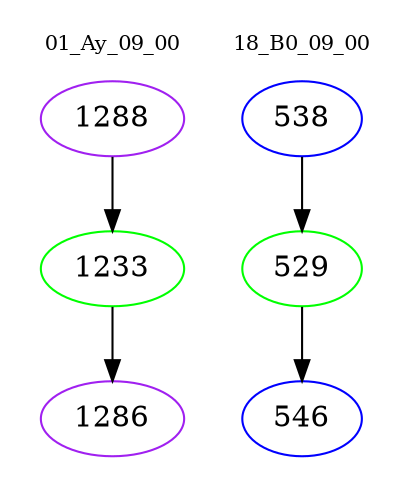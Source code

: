 digraph{
subgraph cluster_0 {
color = white
label = "01_Ay_09_00";
fontsize=10;
T0_1288 [label="1288", color="purple"]
T0_1288 -> T0_1233 [color="black"]
T0_1233 [label="1233", color="green"]
T0_1233 -> T0_1286 [color="black"]
T0_1286 [label="1286", color="purple"]
}
subgraph cluster_1 {
color = white
label = "18_B0_09_00";
fontsize=10;
T1_538 [label="538", color="blue"]
T1_538 -> T1_529 [color="black"]
T1_529 [label="529", color="green"]
T1_529 -> T1_546 [color="black"]
T1_546 [label="546", color="blue"]
}
}
